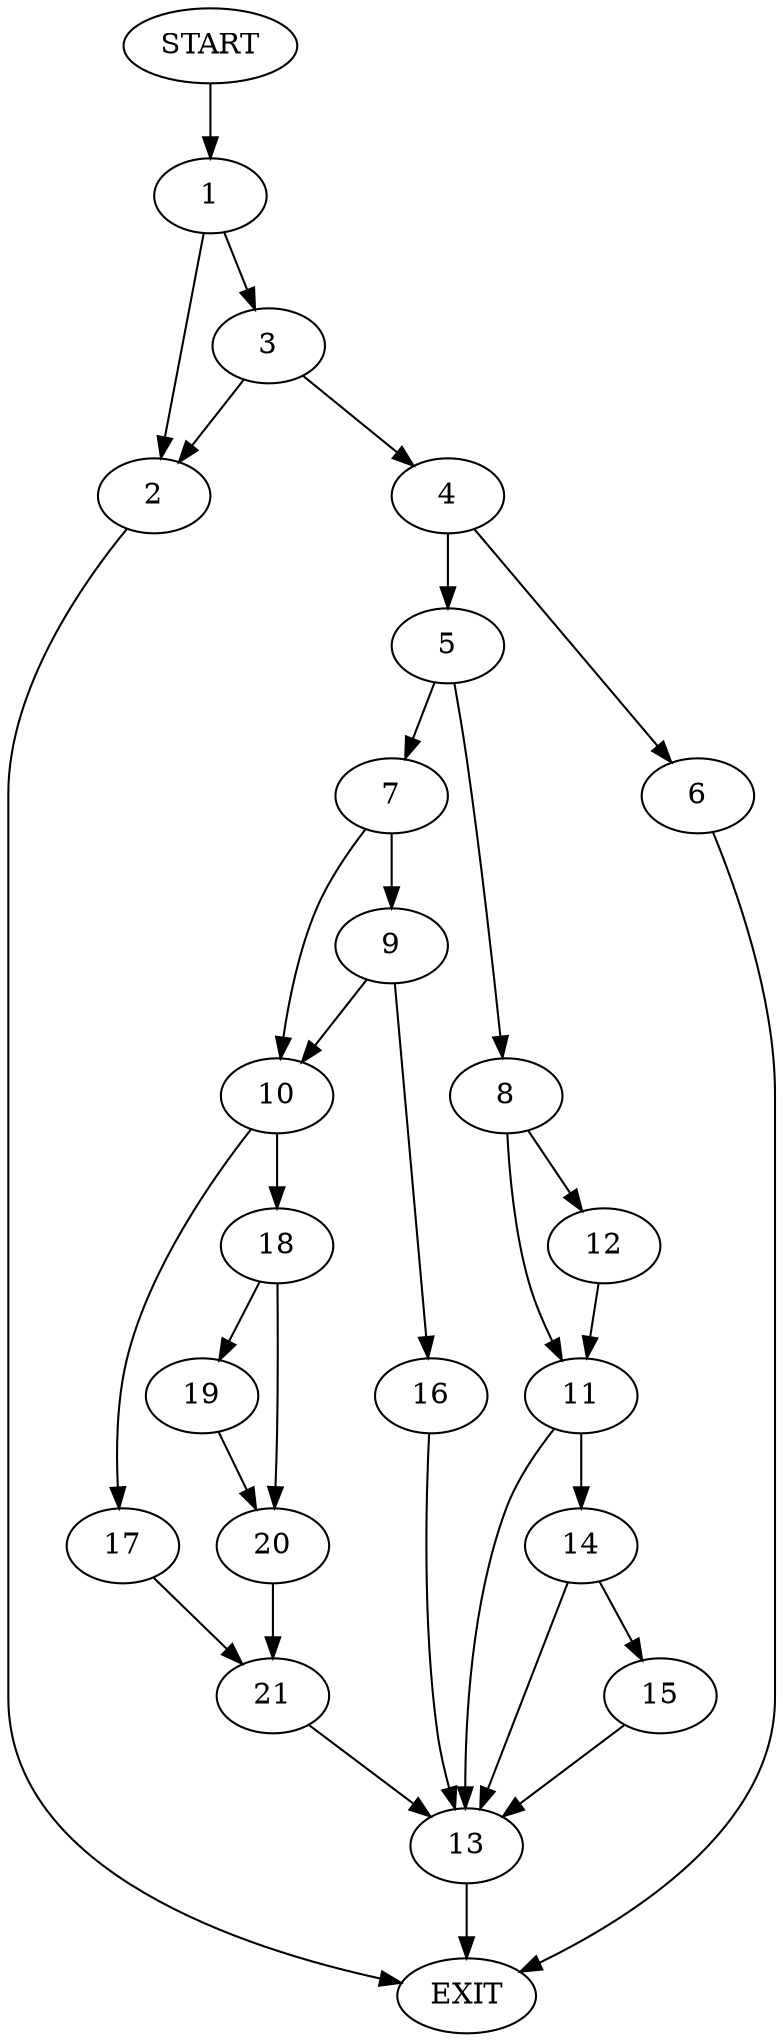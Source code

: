 digraph {
0 [label="START"]
22 [label="EXIT"]
0 -> 1
1 -> 2
1 -> 3
2 -> 22
3 -> 4
3 -> 2
4 -> 5
4 -> 6
5 -> 7
5 -> 8
6 -> 22
7 -> 9
7 -> 10
8 -> 11
8 -> 12
12 -> 11
11 -> 13
11 -> 14
13 -> 22
14 -> 13
14 -> 15
15 -> 13
9 -> 16
9 -> 10
10 -> 17
10 -> 18
16 -> 13
18 -> 19
18 -> 20
17 -> 21
20 -> 21
19 -> 20
21 -> 13
}
